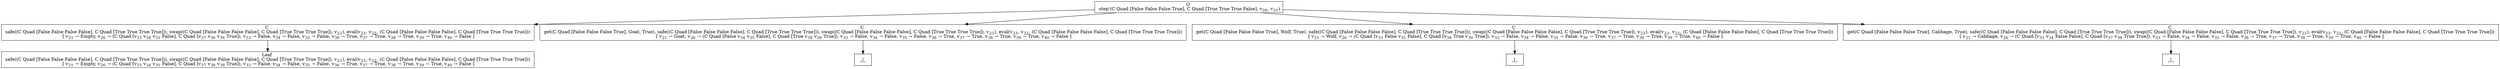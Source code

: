 digraph {
    graph [rankdir=TB
          ,bgcolor=transparent];
    node [shape=box
         ,fillcolor=white
         ,style=filled];
    0 [label=<O <BR/> step'(C Quad [False False False True], C Quad [True True True False], v<SUB>26</SUB>, v<SUB>21</SUB>)>];
    1 [label=<C <BR/> safe((C Quad [False False False False], C Quad [True True True True])), swap((C Quad [False False False False], C Quad [True True True True]), v<SUB>23</SUB>), eval(v<SUB>23</SUB>, v<SUB>22</SUB>, (C Quad [False False False False], C Quad [True True True True])) <BR/>  [ v<SUB>21</SUB> &rarr; Empty, v<SUB>26</SUB> &rarr; (C Quad [v<SUB>33</SUB> v<SUB>34</SUB> v<SUB>35</SUB> False], C Quad [v<SUB>37</SUB> v<SUB>38</SUB> v<SUB>39</SUB> True]), v<SUB>33</SUB> &rarr; False, v<SUB>34</SUB> &rarr; False, v<SUB>35</SUB> &rarr; False, v<SUB>36</SUB> &rarr; True, v<SUB>37</SUB> &rarr; True, v<SUB>38</SUB> &rarr; True, v<SUB>39</SUB> &rarr; True, v<SUB>40</SUB> &rarr; False ] >];
    2 [label=<C <BR/> get(C Quad [False False False True], Goat, True), safe((C Quad [False False False False], C Quad [True True True True])), swap((C Quad [False False False False], C Quad [True True True True]), v<SUB>23</SUB>), eval(v<SUB>23</SUB>, v<SUB>22</SUB>, (C Quad [False False False False], C Quad [True True True True])) <BR/>  [ v<SUB>21</SUB> &rarr; Goat, v<SUB>26</SUB> &rarr; (C Quad [False v<SUB>34</SUB> v<SUB>35</SUB> False], C Quad [True v<SUB>38</SUB> v<SUB>39</SUB> True]), v<SUB>33</SUB> &rarr; False, v<SUB>34</SUB> &rarr; False, v<SUB>35</SUB> &rarr; False, v<SUB>36</SUB> &rarr; True, v<SUB>37</SUB> &rarr; True, v<SUB>38</SUB> &rarr; True, v<SUB>39</SUB> &rarr; True, v<SUB>40</SUB> &rarr; False ] >];
    3 [label=<C <BR/> get(C Quad [False False False True], Wolf, True), safe((C Quad [False False False False], C Quad [True True True True])), swap((C Quad [False False False False], C Quad [True True True True]), v<SUB>23</SUB>), eval(v<SUB>23</SUB>, v<SUB>22</SUB>, (C Quad [False False False False], C Quad [True True True True])) <BR/>  [ v<SUB>21</SUB> &rarr; Wolf, v<SUB>26</SUB> &rarr; (C Quad [v<SUB>33</SUB> False v<SUB>35</SUB> False], C Quad [v<SUB>38</SUB> True v<SUB>39</SUB> True]), v<SUB>33</SUB> &rarr; False, v<SUB>34</SUB> &rarr; False, v<SUB>35</SUB> &rarr; False, v<SUB>36</SUB> &rarr; True, v<SUB>37</SUB> &rarr; True, v<SUB>38</SUB> &rarr; True, v<SUB>39</SUB> &rarr; True, v<SUB>40</SUB> &rarr; False ] >];
    4 [label=<C <BR/> get(C Quad [False False False True], Cabbage, True), safe((C Quad [False False False False], C Quad [True True True True])), swap((C Quad [False False False False], C Quad [True True True True]), v<SUB>23</SUB>), eval(v<SUB>23</SUB>, v<SUB>22</SUB>, (C Quad [False False False False], C Quad [True True True True])) <BR/>  [ v<SUB>21</SUB> &rarr; Cabbage, v<SUB>26</SUB> &rarr; (C Quad [v<SUB>33</SUB> v<SUB>34</SUB> False False], C Quad [v<SUB>37</SUB> v<SUB>38</SUB> True True]), v<SUB>33</SUB> &rarr; False, v<SUB>34</SUB> &rarr; False, v<SUB>35</SUB> &rarr; False, v<SUB>36</SUB> &rarr; True, v<SUB>37</SUB> &rarr; True, v<SUB>38</SUB> &rarr; True, v<SUB>39</SUB> &rarr; True, v<SUB>40</SUB> &rarr; False ] >];
    5 [label=<Leaf <BR/> safe((C Quad [False False False False], C Quad [True True True True])), swap((C Quad [False False False False], C Quad [True True True True]), v<SUB>23</SUB>), eval(v<SUB>23</SUB>, v<SUB>22</SUB>, (C Quad [False False False False], C Quad [True True True True])) <BR/>  [ v<SUB>21</SUB> &rarr; Empty, v<SUB>26</SUB> &rarr; (C Quad [v<SUB>33</SUB> v<SUB>34</SUB> v<SUB>35</SUB> False], C Quad [v<SUB>37</SUB> v<SUB>38</SUB> v<SUB>39</SUB> True]), v<SUB>33</SUB> &rarr; False, v<SUB>34</SUB> &rarr; False, v<SUB>35</SUB> &rarr; False, v<SUB>36</SUB> &rarr; True, v<SUB>37</SUB> &rarr; True, v<SUB>38</SUB> &rarr; True, v<SUB>39</SUB> &rarr; True, v<SUB>40</SUB> &rarr; False ] >];
    6 [label=<_|_>];
    7 [label=<_|_>];
    8 [label=<_|_>];
    0 -> 1 [label=""];
    0 -> 2 [label=""];
    0 -> 3 [label=""];
    0 -> 4 [label=""];
    1 -> 5 [label=""];
    2 -> 6 [label=""];
    3 -> 7 [label=""];
    4 -> 8 [label=""];
}